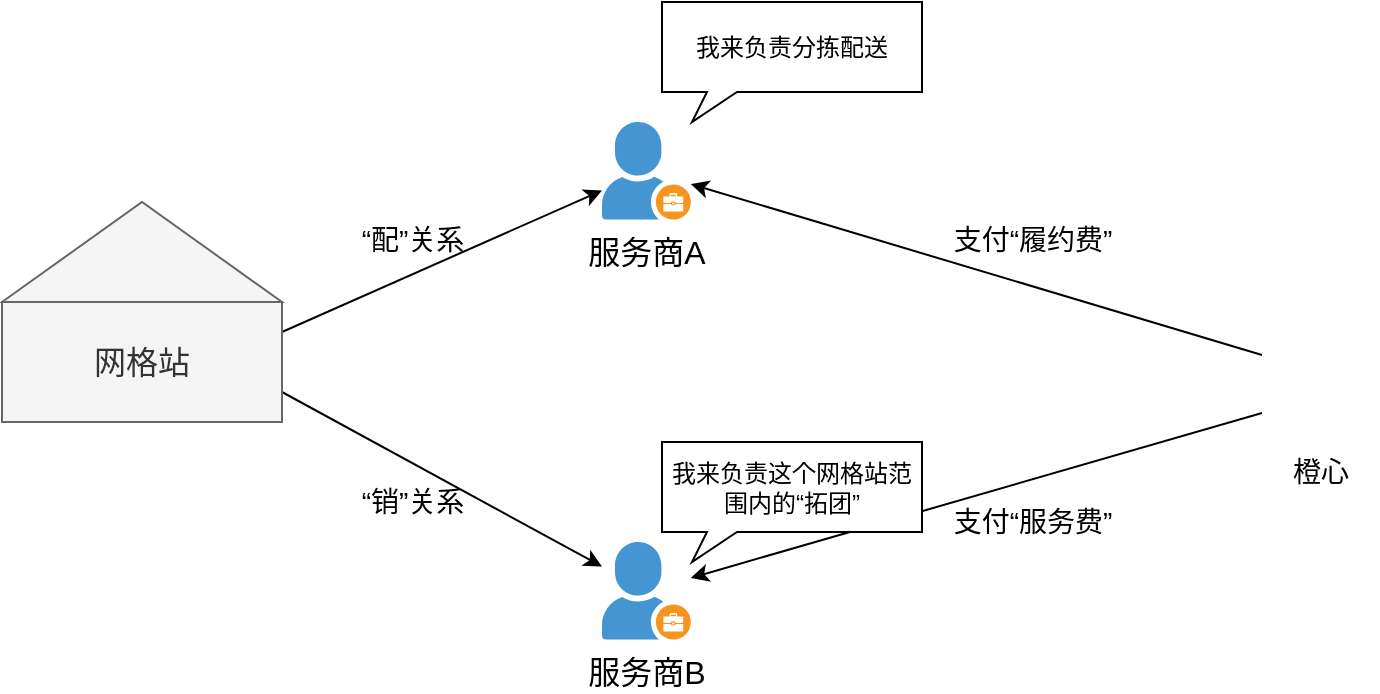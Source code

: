 <mxfile version="14.5.7" type="github">
  <diagram id="-9ge4QOz6YA7k5qSucZB" name="Page-1">
    <mxGraphModel dx="1810" dy="1010" grid="1" gridSize="10" guides="1" tooltips="1" connect="1" arrows="1" fold="1" page="1" pageScale="1" pageWidth="827" pageHeight="1169" math="0" shadow="0">
      <root>
        <mxCell id="0" />
        <mxCell id="1" parent="0" />
        <mxCell id="W7Y0-ZNPRnM_CGCp3w9p-14" style="edgeStyle=none;rounded=0;orthogonalLoop=1;jettySize=auto;html=1;exitX=0;exitY=0.25;exitDx=0;exitDy=0;fontSize=14;" edge="1" parent="1" source="W7Y0-ZNPRnM_CGCp3w9p-13" target="W7Y0-ZNPRnM_CGCp3w9p-3">
          <mxGeometry relative="1" as="geometry" />
        </mxCell>
        <mxCell id="W7Y0-ZNPRnM_CGCp3w9p-15" style="edgeStyle=none;rounded=0;orthogonalLoop=1;jettySize=auto;html=1;exitX=0;exitY=0.75;exitDx=0;exitDy=0;fontSize=14;" edge="1" parent="1" source="W7Y0-ZNPRnM_CGCp3w9p-13" target="W7Y0-ZNPRnM_CGCp3w9p-9">
          <mxGeometry relative="1" as="geometry" />
        </mxCell>
        <mxCell id="W7Y0-ZNPRnM_CGCp3w9p-6" style="rounded=0;orthogonalLoop=1;jettySize=auto;html=1;exitX=1;exitY=0.25;exitDx=0;exitDy=0;" edge="1" parent="1" source="W7Y0-ZNPRnM_CGCp3w9p-1" target="W7Y0-ZNPRnM_CGCp3w9p-3">
          <mxGeometry relative="1" as="geometry" />
        </mxCell>
        <mxCell id="W7Y0-ZNPRnM_CGCp3w9p-11" style="edgeStyle=none;rounded=0;orthogonalLoop=1;jettySize=auto;html=1;exitX=1;exitY=0.75;exitDx=0;exitDy=0;fontSize=14;" edge="1" parent="1" source="W7Y0-ZNPRnM_CGCp3w9p-1" target="W7Y0-ZNPRnM_CGCp3w9p-9">
          <mxGeometry relative="1" as="geometry" />
        </mxCell>
        <mxCell id="W7Y0-ZNPRnM_CGCp3w9p-1" value="&lt;font style=&quot;font-size: 16px&quot;&gt;网格站&lt;/font&gt;" style="rounded=0;whiteSpace=wrap;html=1;fillColor=#f5f5f5;strokeColor=#666666;fontColor=#333333;" vertex="1" parent="1">
          <mxGeometry x="180" y="320" width="140" height="60" as="geometry" />
        </mxCell>
        <mxCell id="W7Y0-ZNPRnM_CGCp3w9p-2" value="" style="triangle;whiteSpace=wrap;html=1;rotation=-90;fillColor=#f5f5f5;strokeColor=#666666;fontColor=#333333;" vertex="1" parent="1">
          <mxGeometry x="225" y="225" width="50" height="140" as="geometry" />
        </mxCell>
        <mxCell id="W7Y0-ZNPRnM_CGCp3w9p-3" value="&lt;font style=&quot;font-size: 16px&quot;&gt;服务商A&lt;/font&gt;" style="shadow=0;dashed=0;html=1;strokeColor=none;fillColor=#4495D1;labelPosition=center;verticalLabelPosition=bottom;verticalAlign=top;align=center;outlineConnect=0;shape=mxgraph.veeam.company_owner;" vertex="1" parent="1">
          <mxGeometry x="480" y="230" width="44.4" height="48.8" as="geometry" />
        </mxCell>
        <mxCell id="W7Y0-ZNPRnM_CGCp3w9p-7" value="我来负责分拣配送" style="whiteSpace=wrap;html=1;shape=mxgraph.basic.rectCallout;dx=30;dy=15;boundedLbl=1;" vertex="1" parent="1">
          <mxGeometry x="510" y="170" width="130" height="60" as="geometry" />
        </mxCell>
        <mxCell id="W7Y0-ZNPRnM_CGCp3w9p-8" value="“配”关系" style="text;html=1;align=center;verticalAlign=middle;resizable=0;points=[];autosize=1;fontSize=14;" vertex="1" parent="1">
          <mxGeometry x="350" y="278.8" width="70" height="20" as="geometry" />
        </mxCell>
        <mxCell id="W7Y0-ZNPRnM_CGCp3w9p-9" value="&lt;font style=&quot;font-size: 16px&quot;&gt;服务商B&lt;/font&gt;" style="shadow=0;dashed=0;html=1;strokeColor=none;fillColor=#4495D1;labelPosition=center;verticalLabelPosition=bottom;verticalAlign=top;align=center;outlineConnect=0;shape=mxgraph.veeam.company_owner;" vertex="1" parent="1">
          <mxGeometry x="480" y="440" width="44.4" height="48.8" as="geometry" />
        </mxCell>
        <mxCell id="W7Y0-ZNPRnM_CGCp3w9p-10" value="我来负责这个网格站范围内的“拓团”" style="whiteSpace=wrap;html=1;shape=mxgraph.basic.rectCallout;dx=30;dy=15;boundedLbl=1;" vertex="1" parent="1">
          <mxGeometry x="510" y="390" width="130" height="60" as="geometry" />
        </mxCell>
        <mxCell id="W7Y0-ZNPRnM_CGCp3w9p-12" value="“销”关系" style="text;html=1;align=center;verticalAlign=middle;resizable=0;points=[];autosize=1;fontSize=14;" vertex="1" parent="1">
          <mxGeometry x="350" y="410" width="70" height="20" as="geometry" />
        </mxCell>
        <mxCell id="W7Y0-ZNPRnM_CGCp3w9p-13" value="橙心" style="shape=image;html=1;verticalAlign=top;verticalLabelPosition=bottom;labelBackgroundColor=#ffffff;imageAspect=0;aspect=fixed;image=https://cdn0.iconfinder.com/data/icons/fruity-3/512/Orange-128.png;fontSize=14;" vertex="1" parent="1">
          <mxGeometry x="810" y="332" width="58" height="58" as="geometry" />
        </mxCell>
        <mxCell id="W7Y0-ZNPRnM_CGCp3w9p-16" value="支付“履约费”" style="text;html=1;align=center;verticalAlign=middle;resizable=0;points=[];autosize=1;fontSize=14;" vertex="1" parent="1">
          <mxGeometry x="650" y="278.8" width="90" height="20" as="geometry" />
        </mxCell>
        <mxCell id="W7Y0-ZNPRnM_CGCp3w9p-17" value="支付“服务费”" style="text;html=1;align=center;verticalAlign=middle;resizable=0;points=[];autosize=1;fontSize=14;" vertex="1" parent="1">
          <mxGeometry x="650" y="420" width="90" height="20" as="geometry" />
        </mxCell>
      </root>
    </mxGraphModel>
  </diagram>
</mxfile>

